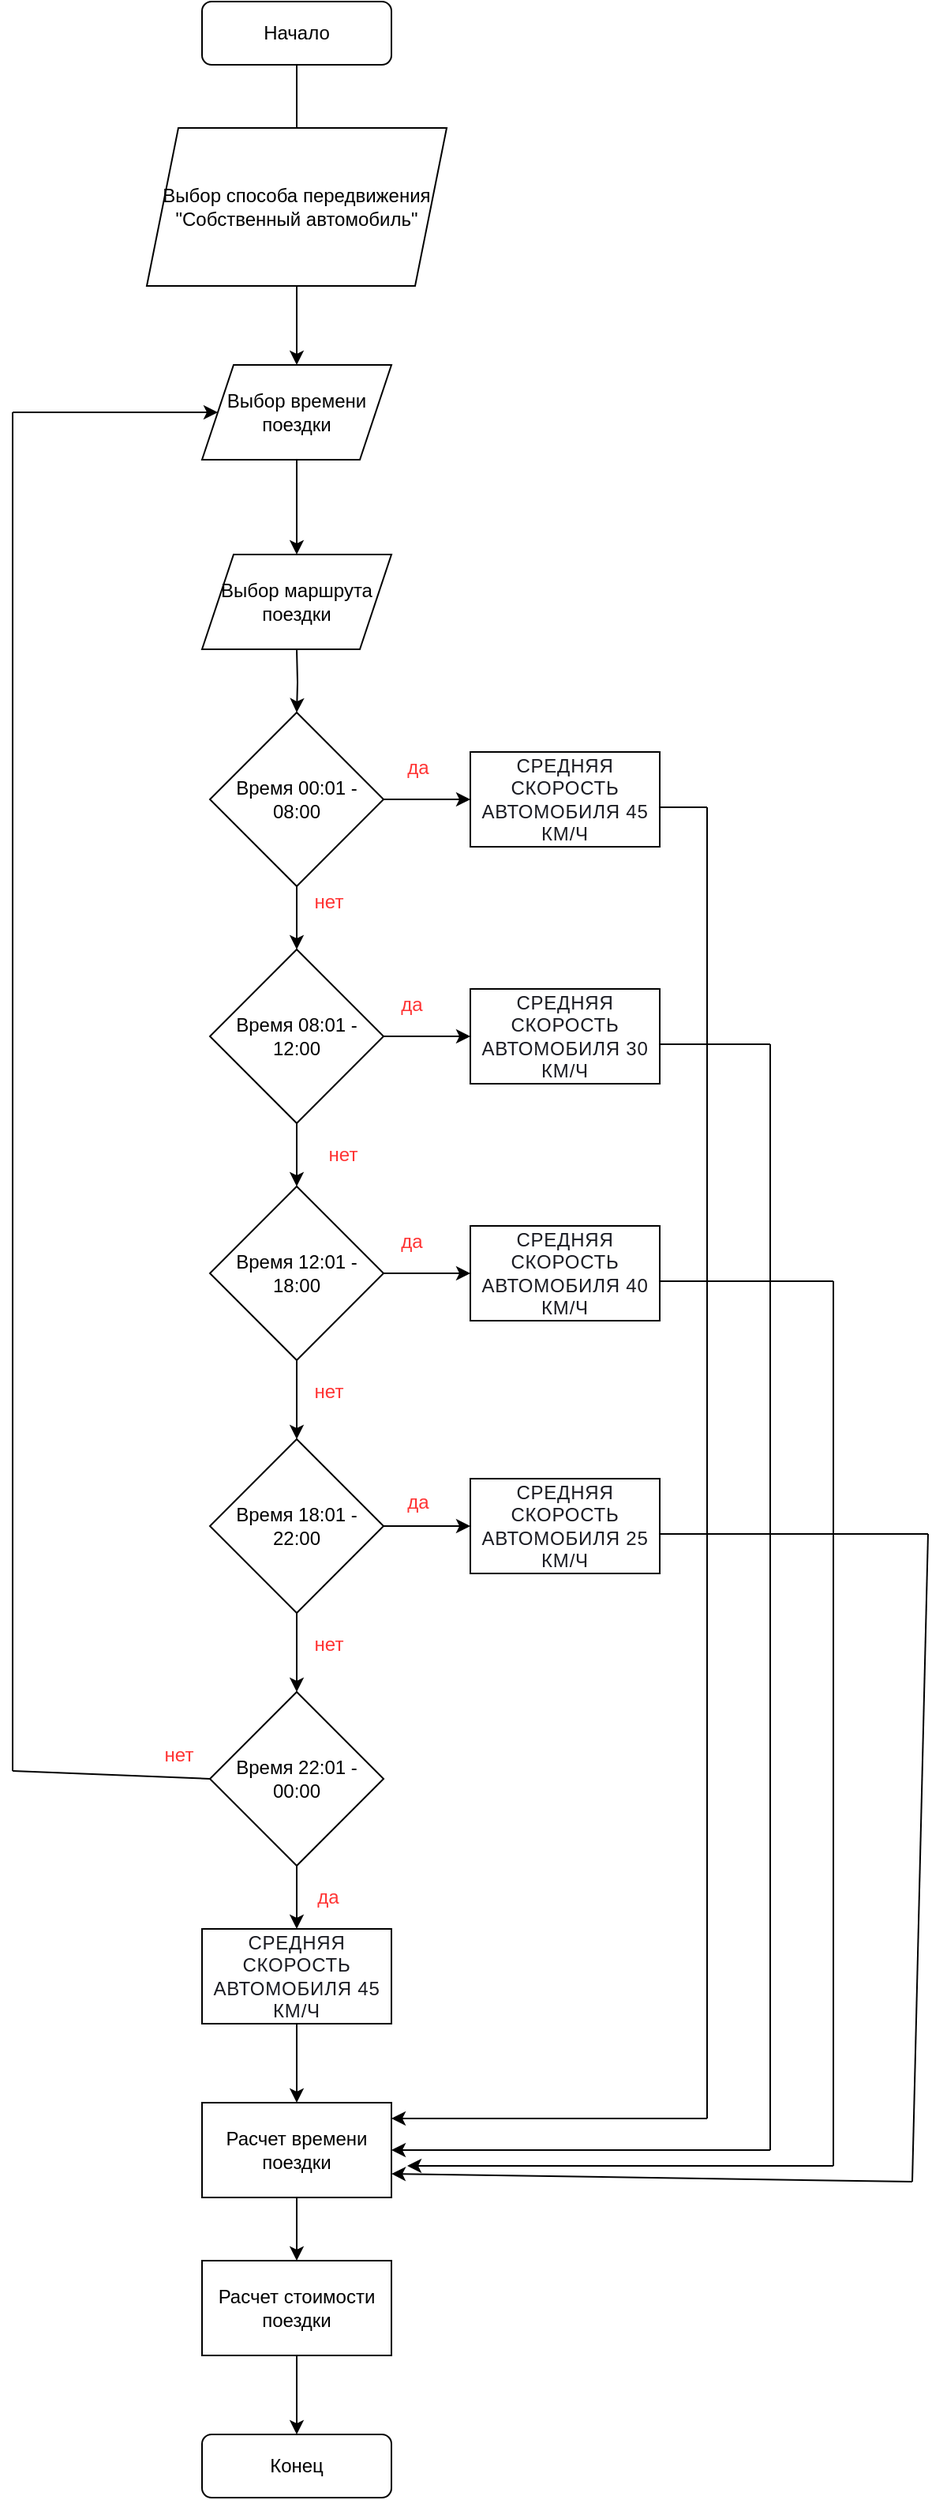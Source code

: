 <mxfile version="15.5.4" type="device"><diagram id="rRmtudpdEV8kB-wlNoaQ" name="Page-1"><mxGraphModel dx="1673" dy="2036" grid="1" gridSize="10" guides="1" tooltips="1" connect="1" arrows="1" fold="1" page="1" pageScale="1" pageWidth="827" pageHeight="1169" math="0" shadow="0"><root><mxCell id="0"/><mxCell id="1" parent="0"/><mxCell id="Zv8_mxFaSknn_125FgsY-1" value="" style="edgeStyle=orthogonalEdgeStyle;rounded=0;orthogonalLoop=1;jettySize=auto;html=1;" edge="1" parent="1" source="tulF2AGn9xkQMnw531Gr-1"><mxGeometry relative="1" as="geometry"><mxPoint x="400" y="40" as="targetPoint"/></mxGeometry></mxCell><mxCell id="tulF2AGn9xkQMnw531Gr-1" value="Начало" style="rounded=1;whiteSpace=wrap;html=1;" parent="1" vertex="1"><mxGeometry x="340" y="-60" width="120" height="40" as="geometry"/></mxCell><mxCell id="tulF2AGn9xkQMnw531Gr-2" value="Конец" style="rounded=1;whiteSpace=wrap;html=1;" parent="1" vertex="1"><mxGeometry x="340" y="1480" width="120" height="40" as="geometry"/></mxCell><mxCell id="Zv8_mxFaSknn_125FgsY-3" value="" style="edgeStyle=orthogonalEdgeStyle;rounded=0;orthogonalLoop=1;jettySize=auto;html=1;" edge="1" parent="1"><mxGeometry relative="1" as="geometry"><mxPoint x="400" y="120" as="sourcePoint"/><mxPoint x="400" y="170" as="targetPoint"/></mxGeometry></mxCell><mxCell id="Zv8_mxFaSknn_125FgsY-5" value="" style="edgeStyle=orthogonalEdgeStyle;rounded=0;orthogonalLoop=1;jettySize=auto;html=1;" edge="1" parent="1"><mxGeometry relative="1" as="geometry"><mxPoint x="400" y="230" as="sourcePoint"/><mxPoint x="400" y="290" as="targetPoint"/></mxGeometry></mxCell><mxCell id="Zv8_mxFaSknn_125FgsY-7" value="" style="edgeStyle=orthogonalEdgeStyle;rounded=0;orthogonalLoop=1;jettySize=auto;html=1;" edge="1" parent="1" target="Zv8_mxFaSknn_125FgsY-6"><mxGeometry relative="1" as="geometry"><mxPoint x="400" y="350" as="sourcePoint"/></mxGeometry></mxCell><mxCell id="Zv8_mxFaSknn_125FgsY-12" value="" style="edgeStyle=orthogonalEdgeStyle;rounded=0;orthogonalLoop=1;jettySize=auto;html=1;" edge="1" parent="1" source="Zv8_mxFaSknn_125FgsY-6" target="Zv8_mxFaSknn_125FgsY-8"><mxGeometry relative="1" as="geometry"/></mxCell><mxCell id="Zv8_mxFaSknn_125FgsY-32" value="" style="edgeStyle=orthogonalEdgeStyle;rounded=0;orthogonalLoop=1;jettySize=auto;html=1;fontFamily=Helvetica;" edge="1" parent="1" source="Zv8_mxFaSknn_125FgsY-6" target="Zv8_mxFaSknn_125FgsY-31"><mxGeometry relative="1" as="geometry"/></mxCell><mxCell id="Zv8_mxFaSknn_125FgsY-6" value="Время 00:01 - 08:00" style="rhombus;whiteSpace=wrap;html=1;rounded=0;" vertex="1" parent="1"><mxGeometry x="345" y="390" width="110" height="110" as="geometry"/></mxCell><mxCell id="Zv8_mxFaSknn_125FgsY-13" value="" style="edgeStyle=orthogonalEdgeStyle;rounded=0;orthogonalLoop=1;jettySize=auto;html=1;" edge="1" parent="1" source="Zv8_mxFaSknn_125FgsY-8" target="Zv8_mxFaSknn_125FgsY-9"><mxGeometry relative="1" as="geometry"/></mxCell><mxCell id="Zv8_mxFaSknn_125FgsY-34" value="" style="edgeStyle=orthogonalEdgeStyle;rounded=0;orthogonalLoop=1;jettySize=auto;html=1;fontFamily=Helvetica;" edge="1" parent="1" source="Zv8_mxFaSknn_125FgsY-8" target="Zv8_mxFaSknn_125FgsY-33"><mxGeometry relative="1" as="geometry"/></mxCell><mxCell id="Zv8_mxFaSknn_125FgsY-8" value="Время 08:01 - 12:00" style="rhombus;whiteSpace=wrap;html=1;rounded=0;" vertex="1" parent="1"><mxGeometry x="345" y="540" width="110" height="110" as="geometry"/></mxCell><mxCell id="Zv8_mxFaSknn_125FgsY-14" value="" style="edgeStyle=orthogonalEdgeStyle;rounded=0;orthogonalLoop=1;jettySize=auto;html=1;" edge="1" parent="1" source="Zv8_mxFaSknn_125FgsY-9" target="Zv8_mxFaSknn_125FgsY-10"><mxGeometry relative="1" as="geometry"/></mxCell><mxCell id="Zv8_mxFaSknn_125FgsY-36" value="" style="edgeStyle=orthogonalEdgeStyle;rounded=0;orthogonalLoop=1;jettySize=auto;html=1;fontFamily=Helvetica;" edge="1" parent="1" source="Zv8_mxFaSknn_125FgsY-9" target="Zv8_mxFaSknn_125FgsY-35"><mxGeometry relative="1" as="geometry"/></mxCell><mxCell id="Zv8_mxFaSknn_125FgsY-9" value="Время 12:01 - 18:00" style="rhombus;whiteSpace=wrap;html=1;rounded=0;" vertex="1" parent="1"><mxGeometry x="345" y="690" width="110" height="110" as="geometry"/></mxCell><mxCell id="Zv8_mxFaSknn_125FgsY-15" value="" style="edgeStyle=orthogonalEdgeStyle;rounded=0;orthogonalLoop=1;jettySize=auto;html=1;" edge="1" parent="1" source="Zv8_mxFaSknn_125FgsY-10" target="Zv8_mxFaSknn_125FgsY-11"><mxGeometry relative="1" as="geometry"/></mxCell><mxCell id="Zv8_mxFaSknn_125FgsY-38" value="" style="edgeStyle=orthogonalEdgeStyle;rounded=0;orthogonalLoop=1;jettySize=auto;html=1;fontFamily=Helvetica;" edge="1" parent="1" source="Zv8_mxFaSknn_125FgsY-10" target="Zv8_mxFaSknn_125FgsY-37"><mxGeometry relative="1" as="geometry"/></mxCell><mxCell id="Zv8_mxFaSknn_125FgsY-10" value="Время 18:01 - 22:00" style="rhombus;whiteSpace=wrap;html=1;rounded=0;" vertex="1" parent="1"><mxGeometry x="345" y="850" width="110" height="110" as="geometry"/></mxCell><mxCell id="Zv8_mxFaSknn_125FgsY-21" value="" style="edgeStyle=orthogonalEdgeStyle;rounded=0;orthogonalLoop=1;jettySize=auto;html=1;" edge="1" parent="1" source="Zv8_mxFaSknn_125FgsY-11" target="Zv8_mxFaSknn_125FgsY-20"><mxGeometry relative="1" as="geometry"/></mxCell><mxCell id="Zv8_mxFaSknn_125FgsY-11" value="Время 22:01 - 00:00" style="rhombus;whiteSpace=wrap;html=1;rounded=0;" vertex="1" parent="1"><mxGeometry x="345" y="1010" width="110" height="110" as="geometry"/></mxCell><mxCell id="Zv8_mxFaSknn_125FgsY-16" value="&lt;font color=&quot;#ff3333&quot;&gt;нет&lt;/font&gt;" style="text;html=1;align=center;verticalAlign=middle;resizable=0;points=[];autosize=1;strokeColor=none;fillColor=none;" vertex="1" parent="1"><mxGeometry x="405" y="500" width="30" height="20" as="geometry"/></mxCell><mxCell id="Zv8_mxFaSknn_125FgsY-17" value="&lt;font color=&quot;#ff3333&quot;&gt;нет&lt;/font&gt;" style="text;html=1;align=center;verticalAlign=middle;resizable=0;points=[];autosize=1;strokeColor=none;fillColor=none;" vertex="1" parent="1"><mxGeometry x="414" y="660" width="30" height="20" as="geometry"/></mxCell><mxCell id="Zv8_mxFaSknn_125FgsY-18" value="&lt;font color=&quot;#ff3333&quot;&gt;нет&lt;/font&gt;" style="text;html=1;align=center;verticalAlign=middle;resizable=0;points=[];autosize=1;strokeColor=none;fillColor=none;" vertex="1" parent="1"><mxGeometry x="405" y="810" width="30" height="20" as="geometry"/></mxCell><mxCell id="Zv8_mxFaSknn_125FgsY-19" value="&lt;font color=&quot;#ff3333&quot;&gt;нет&lt;/font&gt;" style="text;html=1;align=center;verticalAlign=middle;resizable=0;points=[];autosize=1;strokeColor=none;fillColor=none;" vertex="1" parent="1"><mxGeometry x="405" y="970" width="30" height="20" as="geometry"/></mxCell><mxCell id="Zv8_mxFaSknn_125FgsY-27" value="" style="edgeStyle=orthogonalEdgeStyle;rounded=0;orthogonalLoop=1;jettySize=auto;html=1;fontFamily=Helvetica;" edge="1" parent="1" source="Zv8_mxFaSknn_125FgsY-20" target="Zv8_mxFaSknn_125FgsY-26"><mxGeometry relative="1" as="geometry"/></mxCell><mxCell id="Zv8_mxFaSknn_125FgsY-20" value="&lt;span style=&quot;color: rgb(26 , 27 , 34) ; letter-spacing: 0.4px ; text-transform: uppercase ; background-color: rgb(255 , 255 , 255)&quot;&gt;СРЕДНЯЯ СКОРОСТЬ АВТОМОБИЛЯ 45 км/ч&lt;/span&gt;" style="whiteSpace=wrap;html=1;rounded=0;" vertex="1" parent="1"><mxGeometry x="340" y="1160" width="120" height="60" as="geometry"/></mxCell><mxCell id="Zv8_mxFaSknn_125FgsY-23" value="Выбор времени поездки" style="shape=parallelogram;perimeter=parallelogramPerimeter;whiteSpace=wrap;html=1;fixedSize=1;fontFamily=Helvetica;fillColor=default;" vertex="1" parent="1"><mxGeometry x="340" y="170" width="120" height="60" as="geometry"/></mxCell><mxCell id="Zv8_mxFaSknn_125FgsY-24" value="Выбор маршрута поездки" style="shape=parallelogram;perimeter=parallelogramPerimeter;whiteSpace=wrap;html=1;fixedSize=1;fontFamily=Helvetica;fillColor=default;" vertex="1" parent="1"><mxGeometry x="340" y="290" width="120" height="60" as="geometry"/></mxCell><mxCell id="Zv8_mxFaSknn_125FgsY-25" value="&lt;span&gt;Выбор способа передвижения &quot;Собственный автомобиль&quot;&lt;/span&gt;" style="shape=parallelogram;perimeter=parallelogramPerimeter;whiteSpace=wrap;html=1;fixedSize=1;fontFamily=Helvetica;fillColor=default;" vertex="1" parent="1"><mxGeometry x="305" y="20" width="190" height="100" as="geometry"/></mxCell><mxCell id="Zv8_mxFaSknn_125FgsY-29" value="" style="edgeStyle=orthogonalEdgeStyle;rounded=0;orthogonalLoop=1;jettySize=auto;html=1;fontFamily=Helvetica;" edge="1" parent="1" source="Zv8_mxFaSknn_125FgsY-26" target="Zv8_mxFaSknn_125FgsY-28"><mxGeometry relative="1" as="geometry"/></mxCell><mxCell id="Zv8_mxFaSknn_125FgsY-26" value="Расчет времени поездки" style="whiteSpace=wrap;html=1;rounded=0;" vertex="1" parent="1"><mxGeometry x="340" y="1270" width="120" height="60" as="geometry"/></mxCell><mxCell id="Zv8_mxFaSknn_125FgsY-30" value="" style="edgeStyle=orthogonalEdgeStyle;rounded=0;orthogonalLoop=1;jettySize=auto;html=1;fontFamily=Helvetica;" edge="1" parent="1" source="Zv8_mxFaSknn_125FgsY-28" target="tulF2AGn9xkQMnw531Gr-2"><mxGeometry relative="1" as="geometry"/></mxCell><mxCell id="Zv8_mxFaSknn_125FgsY-28" value="Расчет стоимости поездки" style="whiteSpace=wrap;html=1;rounded=0;" vertex="1" parent="1"><mxGeometry x="340" y="1370" width="120" height="60" as="geometry"/></mxCell><mxCell id="Zv8_mxFaSknn_125FgsY-31" value="&lt;span style=&quot;color: rgb(26 , 27 , 34) ; letter-spacing: 0.4px ; text-transform: uppercase ; background-color: rgb(255 , 255 , 255)&quot;&gt;СРЕДНЯЯ СКОРОСТЬ АВТОМОБИЛЯ 45 КМ/Ч&lt;/span&gt;" style="whiteSpace=wrap;html=1;rounded=0;" vertex="1" parent="1"><mxGeometry x="510" y="415" width="120" height="60" as="geometry"/></mxCell><mxCell id="Zv8_mxFaSknn_125FgsY-33" value="&lt;span style=&quot;color: rgb(26 , 27 , 34) ; letter-spacing: 0.4px ; text-transform: uppercase ; background-color: rgb(255 , 255 , 255)&quot;&gt;СРЕДНЯЯ СКОРОСТЬ АВТОМОБИЛЯ 30 КМ/Ч&lt;/span&gt;" style="whiteSpace=wrap;html=1;rounded=0;" vertex="1" parent="1"><mxGeometry x="510" y="565" width="120" height="60" as="geometry"/></mxCell><mxCell id="Zv8_mxFaSknn_125FgsY-35" value="&lt;span style=&quot;color: rgb(26 , 27 , 34) ; letter-spacing: 0.4px ; text-transform: uppercase ; background-color: rgb(255 , 255 , 255)&quot;&gt;СРЕДНЯЯ СКОРОСТЬ АВТОМОБИЛЯ 40 КМ/Ч&lt;/span&gt;" style="whiteSpace=wrap;html=1;rounded=0;" vertex="1" parent="1"><mxGeometry x="510" y="715" width="120" height="60" as="geometry"/></mxCell><mxCell id="Zv8_mxFaSknn_125FgsY-37" value="&lt;span style=&quot;color: rgb(26 , 27 , 34) ; letter-spacing: 0.4px ; text-transform: uppercase ; background-color: rgb(255 , 255 , 255)&quot;&gt;СРЕДНЯЯ СКОРОСТЬ АВТОМОБИЛЯ 25 КМ/Ч&lt;/span&gt;" style="whiteSpace=wrap;html=1;rounded=0;" vertex="1" parent="1"><mxGeometry x="510" y="875" width="120" height="60" as="geometry"/></mxCell><mxCell id="Zv8_mxFaSknn_125FgsY-42" value="" style="endArrow=none;html=1;rounded=0;fontFamily=Helvetica;entryX=0;entryY=0.5;entryDx=0;entryDy=0;" edge="1" parent="1" target="Zv8_mxFaSknn_125FgsY-11"><mxGeometry width="50" height="50" relative="1" as="geometry"><mxPoint x="220" y="1060" as="sourcePoint"/><mxPoint x="270" y="1010" as="targetPoint"/></mxGeometry></mxCell><mxCell id="Zv8_mxFaSknn_125FgsY-45" value="" style="endArrow=none;html=1;rounded=0;fontFamily=Helvetica;" edge="1" parent="1"><mxGeometry width="50" height="50" relative="1" as="geometry"><mxPoint x="220" y="1060" as="sourcePoint"/><mxPoint x="220" y="200" as="targetPoint"/></mxGeometry></mxCell><mxCell id="Zv8_mxFaSknn_125FgsY-46" value="" style="endArrow=classic;html=1;rounded=0;fontFamily=Helvetica;entryX=0;entryY=0.5;entryDx=0;entryDy=0;" edge="1" parent="1" target="Zv8_mxFaSknn_125FgsY-23"><mxGeometry width="50" height="50" relative="1" as="geometry"><mxPoint x="220" y="200" as="sourcePoint"/><mxPoint x="260" y="120" as="targetPoint"/></mxGeometry></mxCell><mxCell id="Zv8_mxFaSknn_125FgsY-47" value="&lt;font color=&quot;#ff3333&quot;&gt;нет&lt;/font&gt;" style="text;html=1;align=center;verticalAlign=middle;resizable=0;points=[];autosize=1;strokeColor=none;fillColor=none;" vertex="1" parent="1"><mxGeometry x="310" y="1040" width="30" height="20" as="geometry"/></mxCell><mxCell id="Zv8_mxFaSknn_125FgsY-48" value="&lt;font color=&quot;#ff3333&quot;&gt;да&lt;/font&gt;" style="text;html=1;strokeColor=none;fillColor=none;align=center;verticalAlign=middle;whiteSpace=wrap;rounded=0;fontFamily=Helvetica;" vertex="1" parent="1"><mxGeometry x="402" y="1130" width="36" height="20" as="geometry"/></mxCell><mxCell id="Zv8_mxFaSknn_125FgsY-49" value="&lt;font color=&quot;#ff3333&quot;&gt;да&lt;/font&gt;" style="text;html=1;strokeColor=none;fillColor=none;align=center;verticalAlign=middle;whiteSpace=wrap;rounded=0;fontFamily=Helvetica;" vertex="1" parent="1"><mxGeometry x="459" y="880" width="36" height="20" as="geometry"/></mxCell><mxCell id="Zv8_mxFaSknn_125FgsY-50" value="&lt;font color=&quot;#ff3333&quot;&gt;да&lt;/font&gt;" style="text;html=1;strokeColor=none;fillColor=none;align=center;verticalAlign=middle;whiteSpace=wrap;rounded=0;fontFamily=Helvetica;" vertex="1" parent="1"><mxGeometry x="455" y="715" width="36" height="20" as="geometry"/></mxCell><mxCell id="Zv8_mxFaSknn_125FgsY-51" value="&lt;font color=&quot;#ff3333&quot;&gt;да&lt;/font&gt;" style="text;html=1;strokeColor=none;fillColor=none;align=center;verticalAlign=middle;whiteSpace=wrap;rounded=0;fontFamily=Helvetica;" vertex="1" parent="1"><mxGeometry x="455" y="565" width="36" height="20" as="geometry"/></mxCell><mxCell id="Zv8_mxFaSknn_125FgsY-52" value="&lt;font color=&quot;#ff3333&quot;&gt;да&lt;/font&gt;" style="text;html=1;strokeColor=none;fillColor=none;align=center;verticalAlign=middle;whiteSpace=wrap;rounded=0;fontFamily=Helvetica;" vertex="1" parent="1"><mxGeometry x="459" y="415" width="36" height="20" as="geometry"/></mxCell><mxCell id="Zv8_mxFaSknn_125FgsY-53" value="" style="endArrow=none;html=1;rounded=0;fontFamily=Helvetica;" edge="1" parent="1"><mxGeometry width="50" height="50" relative="1" as="geometry"><mxPoint x="630" y="450" as="sourcePoint"/><mxPoint x="660" y="450" as="targetPoint"/></mxGeometry></mxCell><mxCell id="Zv8_mxFaSknn_125FgsY-58" value="" style="endArrow=none;html=1;rounded=0;fontFamily=Helvetica;" edge="1" parent="1"><mxGeometry width="50" height="50" relative="1" as="geometry"><mxPoint x="630" y="600" as="sourcePoint"/><mxPoint x="700" y="600" as="targetPoint"/></mxGeometry></mxCell><mxCell id="Zv8_mxFaSknn_125FgsY-59" value="" style="endArrow=none;html=1;rounded=0;fontFamily=Helvetica;" edge="1" parent="1"><mxGeometry width="50" height="50" relative="1" as="geometry"><mxPoint x="630" y="750" as="sourcePoint"/><mxPoint x="740" y="750" as="targetPoint"/></mxGeometry></mxCell><mxCell id="Zv8_mxFaSknn_125FgsY-60" value="" style="endArrow=none;html=1;rounded=0;fontFamily=Helvetica;" edge="1" parent="1"><mxGeometry width="50" height="50" relative="1" as="geometry"><mxPoint x="630" y="910" as="sourcePoint"/><mxPoint x="800" y="910" as="targetPoint"/></mxGeometry></mxCell><mxCell id="Zv8_mxFaSknn_125FgsY-62" value="" style="endArrow=none;html=1;rounded=0;fontFamily=Helvetica;" edge="1" parent="1"><mxGeometry width="50" height="50" relative="1" as="geometry"><mxPoint x="700" y="600" as="sourcePoint"/><mxPoint x="700" y="1300" as="targetPoint"/></mxGeometry></mxCell><mxCell id="Zv8_mxFaSknn_125FgsY-63" value="" style="endArrow=none;html=1;rounded=0;fontFamily=Helvetica;" edge="1" parent="1"><mxGeometry width="50" height="50" relative="1" as="geometry"><mxPoint x="660" y="450" as="sourcePoint"/><mxPoint x="660" y="1280" as="targetPoint"/></mxGeometry></mxCell><mxCell id="Zv8_mxFaSknn_125FgsY-64" value="" style="endArrow=none;html=1;rounded=0;fontFamily=Helvetica;" edge="1" parent="1"><mxGeometry width="50" height="50" relative="1" as="geometry"><mxPoint x="740" y="750" as="sourcePoint"/><mxPoint x="740" y="1310" as="targetPoint"/></mxGeometry></mxCell><mxCell id="Zv8_mxFaSknn_125FgsY-65" value="" style="endArrow=none;html=1;rounded=0;fontFamily=Helvetica;" edge="1" parent="1"><mxGeometry width="50" height="50" relative="1" as="geometry"><mxPoint x="800" y="910" as="sourcePoint"/><mxPoint x="790" y="1320" as="targetPoint"/></mxGeometry></mxCell><mxCell id="Zv8_mxFaSknn_125FgsY-66" value="" style="endArrow=classic;html=1;rounded=0;fontFamily=Helvetica;" edge="1" parent="1"><mxGeometry width="50" height="50" relative="1" as="geometry"><mxPoint x="660" y="1280" as="sourcePoint"/><mxPoint x="460" y="1280" as="targetPoint"/></mxGeometry></mxCell><mxCell id="Zv8_mxFaSknn_125FgsY-67" value="" style="endArrow=classic;html=1;rounded=0;fontFamily=Helvetica;entryX=1;entryY=0.5;entryDx=0;entryDy=0;" edge="1" parent="1" target="Zv8_mxFaSknn_125FgsY-26"><mxGeometry width="50" height="50" relative="1" as="geometry"><mxPoint x="700" y="1300" as="sourcePoint"/><mxPoint x="750" y="1250" as="targetPoint"/></mxGeometry></mxCell><mxCell id="Zv8_mxFaSknn_125FgsY-68" value="" style="endArrow=classic;html=1;rounded=0;fontFamily=Helvetica;" edge="1" parent="1"><mxGeometry width="50" height="50" relative="1" as="geometry"><mxPoint x="740" y="1310" as="sourcePoint"/><mxPoint x="470" y="1310" as="targetPoint"/></mxGeometry></mxCell><mxCell id="Zv8_mxFaSknn_125FgsY-69" value="" style="endArrow=classic;html=1;rounded=0;fontFamily=Helvetica;entryX=1;entryY=0.75;entryDx=0;entryDy=0;" edge="1" parent="1" target="Zv8_mxFaSknn_125FgsY-26"><mxGeometry width="50" height="50" relative="1" as="geometry"><mxPoint x="790" y="1320" as="sourcePoint"/><mxPoint x="840" y="1270" as="targetPoint"/></mxGeometry></mxCell></root></mxGraphModel></diagram></mxfile>